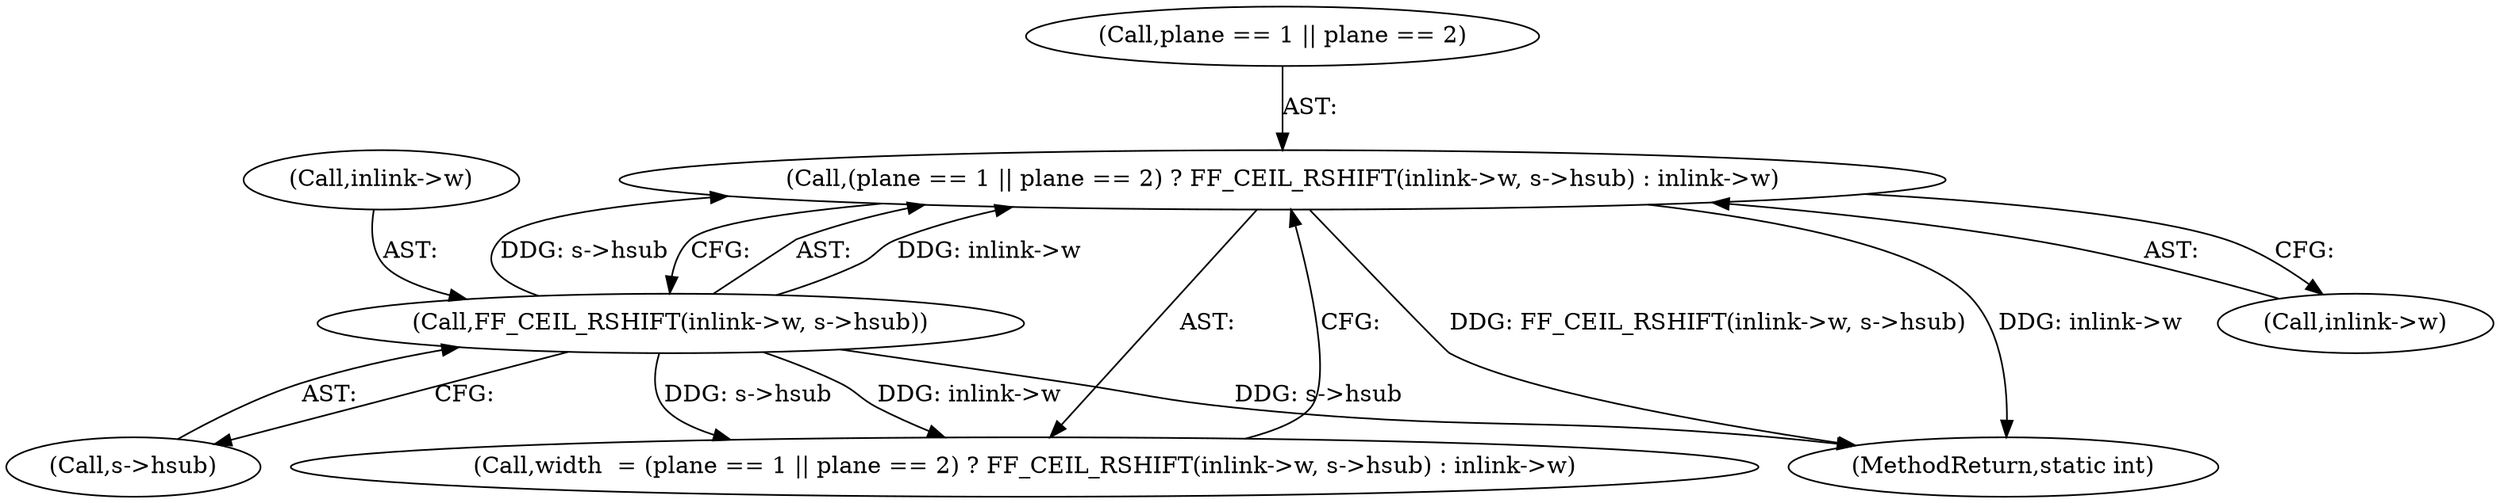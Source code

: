 digraph "0_FFmpeg_e43a0a232dbf6d3c161823c2e07c52e76227a1bc_4@pointer" {
"1000201" [label="(Call,(plane == 1 || plane == 2) ? FF_CEIL_RSHIFT(inlink->w, s->hsub) : inlink->w)"];
"1000209" [label="(Call,FF_CEIL_RSHIFT(inlink->w, s->hsub))"];
"1000213" [label="(Call,s->hsub)"];
"1000199" [label="(Call,width  = (plane == 1 || plane == 2) ? FF_CEIL_RSHIFT(inlink->w, s->hsub) : inlink->w)"];
"1000443" [label="(MethodReturn,static int)"];
"1000210" [label="(Call,inlink->w)"];
"1000216" [label="(Call,inlink->w)"];
"1000209" [label="(Call,FF_CEIL_RSHIFT(inlink->w, s->hsub))"];
"1000201" [label="(Call,(plane == 1 || plane == 2) ? FF_CEIL_RSHIFT(inlink->w, s->hsub) : inlink->w)"];
"1000202" [label="(Call,plane == 1 || plane == 2)"];
"1000201" -> "1000199"  [label="AST: "];
"1000201" -> "1000209"  [label="CFG: "];
"1000201" -> "1000216"  [label="CFG: "];
"1000202" -> "1000201"  [label="AST: "];
"1000209" -> "1000201"  [label="AST: "];
"1000216" -> "1000201"  [label="AST: "];
"1000199" -> "1000201"  [label="CFG: "];
"1000201" -> "1000443"  [label="DDG: FF_CEIL_RSHIFT(inlink->w, s->hsub)"];
"1000201" -> "1000443"  [label="DDG: inlink->w"];
"1000209" -> "1000201"  [label="DDG: inlink->w"];
"1000209" -> "1000201"  [label="DDG: s->hsub"];
"1000209" -> "1000213"  [label="CFG: "];
"1000210" -> "1000209"  [label="AST: "];
"1000213" -> "1000209"  [label="AST: "];
"1000209" -> "1000443"  [label="DDG: s->hsub"];
"1000209" -> "1000199"  [label="DDG: inlink->w"];
"1000209" -> "1000199"  [label="DDG: s->hsub"];
}
